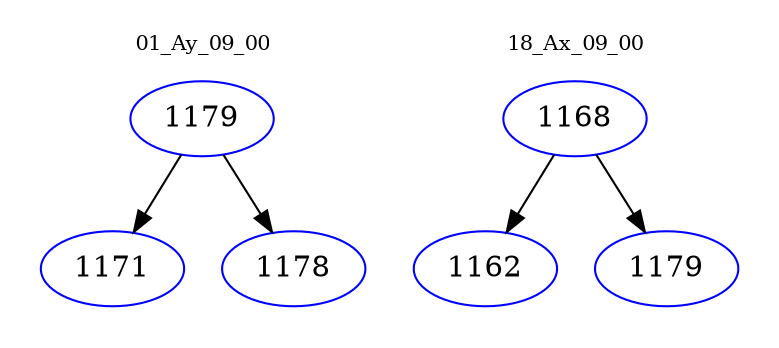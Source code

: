 digraph{
subgraph cluster_0 {
color = white
label = "01_Ay_09_00";
fontsize=10;
T0_1179 [label="1179", color="blue"]
T0_1179 -> T0_1171 [color="black"]
T0_1171 [label="1171", color="blue"]
T0_1179 -> T0_1178 [color="black"]
T0_1178 [label="1178", color="blue"]
}
subgraph cluster_1 {
color = white
label = "18_Ax_09_00";
fontsize=10;
T1_1168 [label="1168", color="blue"]
T1_1168 -> T1_1162 [color="black"]
T1_1162 [label="1162", color="blue"]
T1_1168 -> T1_1179 [color="black"]
T1_1179 [label="1179", color="blue"]
}
}
